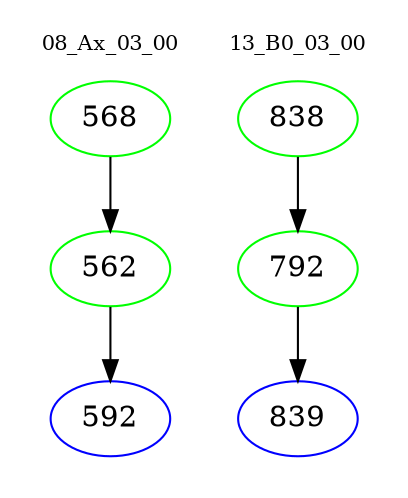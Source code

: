 digraph{
subgraph cluster_0 {
color = white
label = "08_Ax_03_00";
fontsize=10;
T0_568 [label="568", color="green"]
T0_568 -> T0_562 [color="black"]
T0_562 [label="562", color="green"]
T0_562 -> T0_592 [color="black"]
T0_592 [label="592", color="blue"]
}
subgraph cluster_1 {
color = white
label = "13_B0_03_00";
fontsize=10;
T1_838 [label="838", color="green"]
T1_838 -> T1_792 [color="black"]
T1_792 [label="792", color="green"]
T1_792 -> T1_839 [color="black"]
T1_839 [label="839", color="blue"]
}
}
